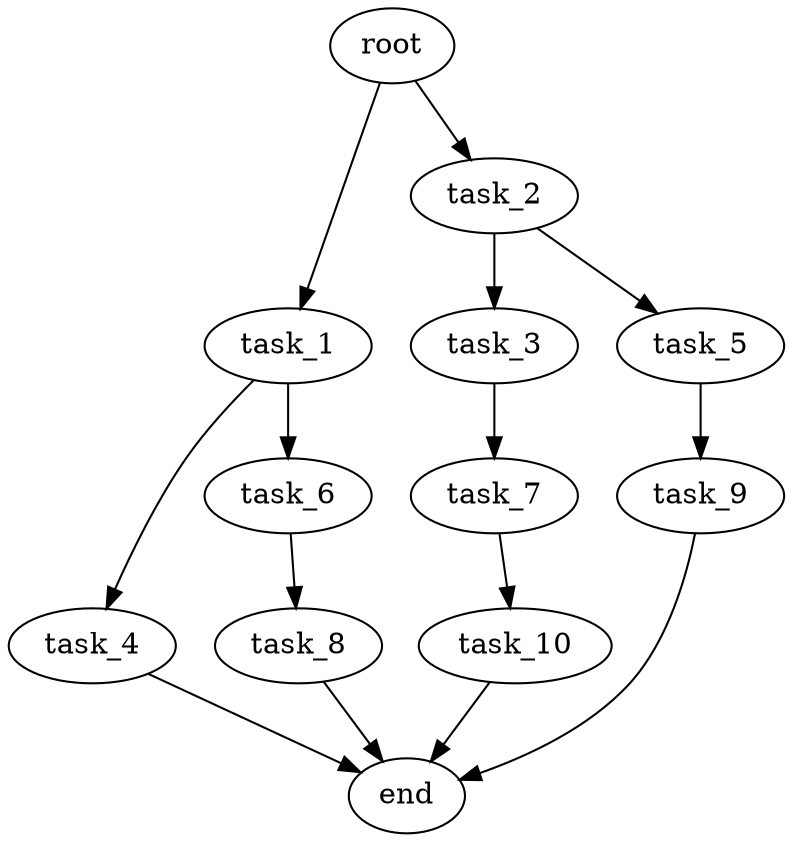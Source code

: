 digraph G {
  root [size="0.000000e+00"];
  task_1 [size="6.600526e+09"];
  task_2 [size="9.459650e+09"];
  task_3 [size="6.784115e+10"];
  task_4 [size="2.842186e+10"];
  task_5 [size="7.237613e+10"];
  task_6 [size="6.565984e+10"];
  task_7 [size="9.063521e+10"];
  task_8 [size="8.732923e+10"];
  task_9 [size="3.334287e+10"];
  task_10 [size="5.827812e+10"];
  end [size="0.000000e+00"];

  root -> task_1 [size="1.000000e-12"];
  root -> task_2 [size="1.000000e-12"];
  task_1 -> task_4 [size="2.842186e+08"];
  task_1 -> task_6 [size="6.565984e+08"];
  task_2 -> task_3 [size="6.784115e+08"];
  task_2 -> task_5 [size="7.237613e+08"];
  task_3 -> task_7 [size="9.063521e+08"];
  task_4 -> end [size="1.000000e-12"];
  task_5 -> task_9 [size="3.334287e+08"];
  task_6 -> task_8 [size="8.732923e+08"];
  task_7 -> task_10 [size="5.827812e+08"];
  task_8 -> end [size="1.000000e-12"];
  task_9 -> end [size="1.000000e-12"];
  task_10 -> end [size="1.000000e-12"];
}
